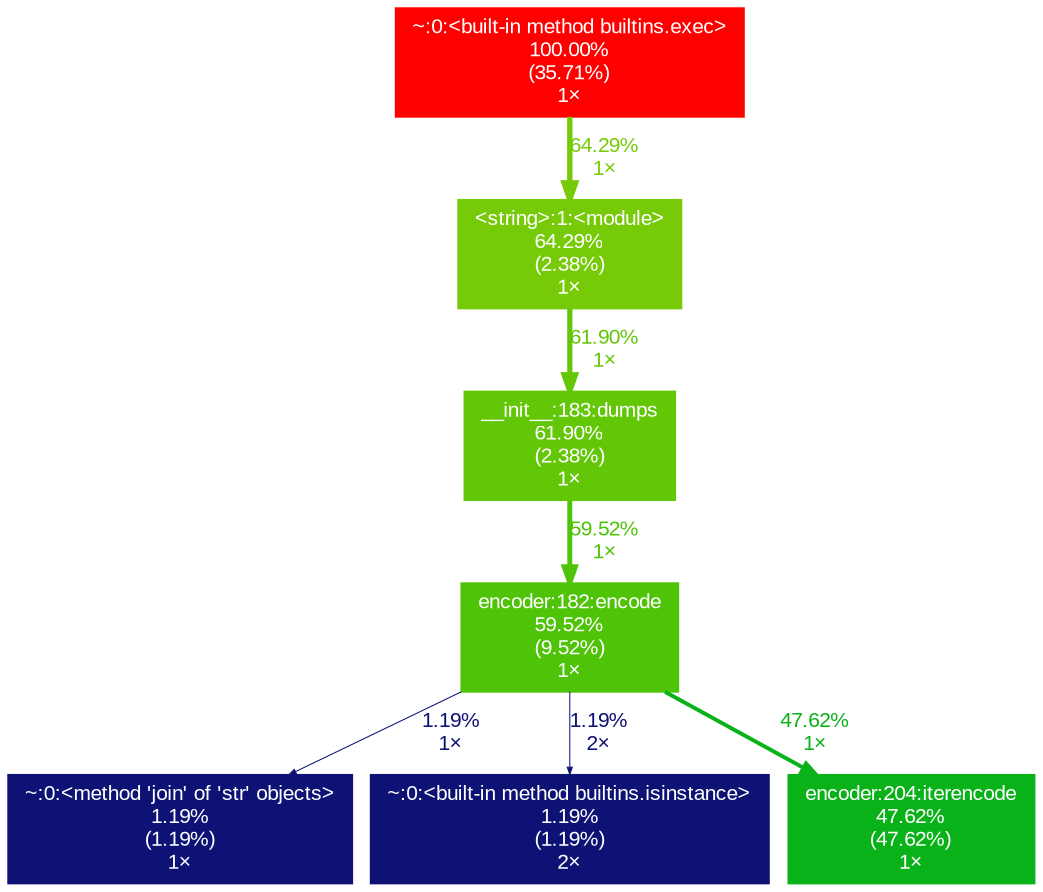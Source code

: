 digraph {
	graph [fontname=Arial, nodesep=0.125, ranksep=0.25];
	node [fontcolor=white, fontname=Arial, height=0, shape=box, style=filled, width=0];
	edge [fontname=Arial];
	0 [color="#0d1274", fontcolor="#ffffff", fontsize="10.00", label="~:0:<method 'join' of 'str' objects>\n1.19%\n(1.19%)\n1×", tooltip="~"];
	1 [color="#4fc308", fontcolor="#ffffff", fontsize="10.00", label="encoder:182:encode\n59.52%\n(9.52%)\n1×", tooltip="/usr/local/Cellar/python/3.6.5/Frameworks/Python.framework/Versions/3.6/lib/python3.6/json/encoder.py"];
	1 -> 0 [arrowsize="0.35", color="#0d1274", fontcolor="#0d1274", fontsize="10.00", label="1.19%\n1×", labeldistance="0.50", penwidth="0.50"];
	1 -> 3 [arrowsize="0.35", color="#0d1274", fontcolor="#0d1274", fontsize="10.00", label="1.19%\n2×", labeldistance="0.50", penwidth="0.50"];
	1 -> 6 [arrowsize="0.69", color="#0ab21a", fontcolor="#0ab21a", fontsize="10.00", label="47.62%\n1×", labeldistance="1.90", penwidth="1.90"];
	2 [color="#ff0000", fontcolor="#ffffff", fontsize="10.00", label="~:0:<built-in method builtins.exec>\n100.00%\n(35.71%)\n1×", tooltip="~"];
	2 -> 5 [arrowsize="0.80", color="#77ca07", fontcolor="#77ca07", fontsize="10.00", label="64.29%\n1×", labeldistance="2.57", penwidth="2.57"];
	3 [color="#0d1274", fontcolor="#ffffff", fontsize="10.00", label="~:0:<built-in method builtins.isinstance>\n1.19%\n(1.19%)\n2×", tooltip="~"];
	4 [color="#63c708", fontcolor="#ffffff", fontsize="10.00", label="__init__:183:dumps\n61.90%\n(2.38%)\n1×", tooltip="/usr/local/Cellar/python/3.6.5/Frameworks/Python.framework/Versions/3.6/lib/python3.6/json/__init__.py"];
	4 -> 1 [arrowsize="0.77", color="#4fc308", fontcolor="#4fc308", fontsize="10.00", label="59.52%\n1×", labeldistance="2.38", penwidth="2.38"];
	5 [color="#77ca07", fontcolor="#ffffff", fontsize="10.00", label="<string>:1:<module>\n64.29%\n(2.38%)\n1×", tooltip="<string>"];
	5 -> 4 [arrowsize="0.79", color="#63c708", fontcolor="#63c708", fontsize="10.00", label="61.90%\n1×", labeldistance="2.48", penwidth="2.48"];
	6 [color="#0ab21a", fontcolor="#ffffff", fontsize="10.00", label="encoder:204:iterencode\n47.62%\n(47.62%)\n1×", tooltip="/usr/local/Cellar/python/3.6.5/Frameworks/Python.framework/Versions/3.6/lib/python3.6/json/encoder.py"];
}

